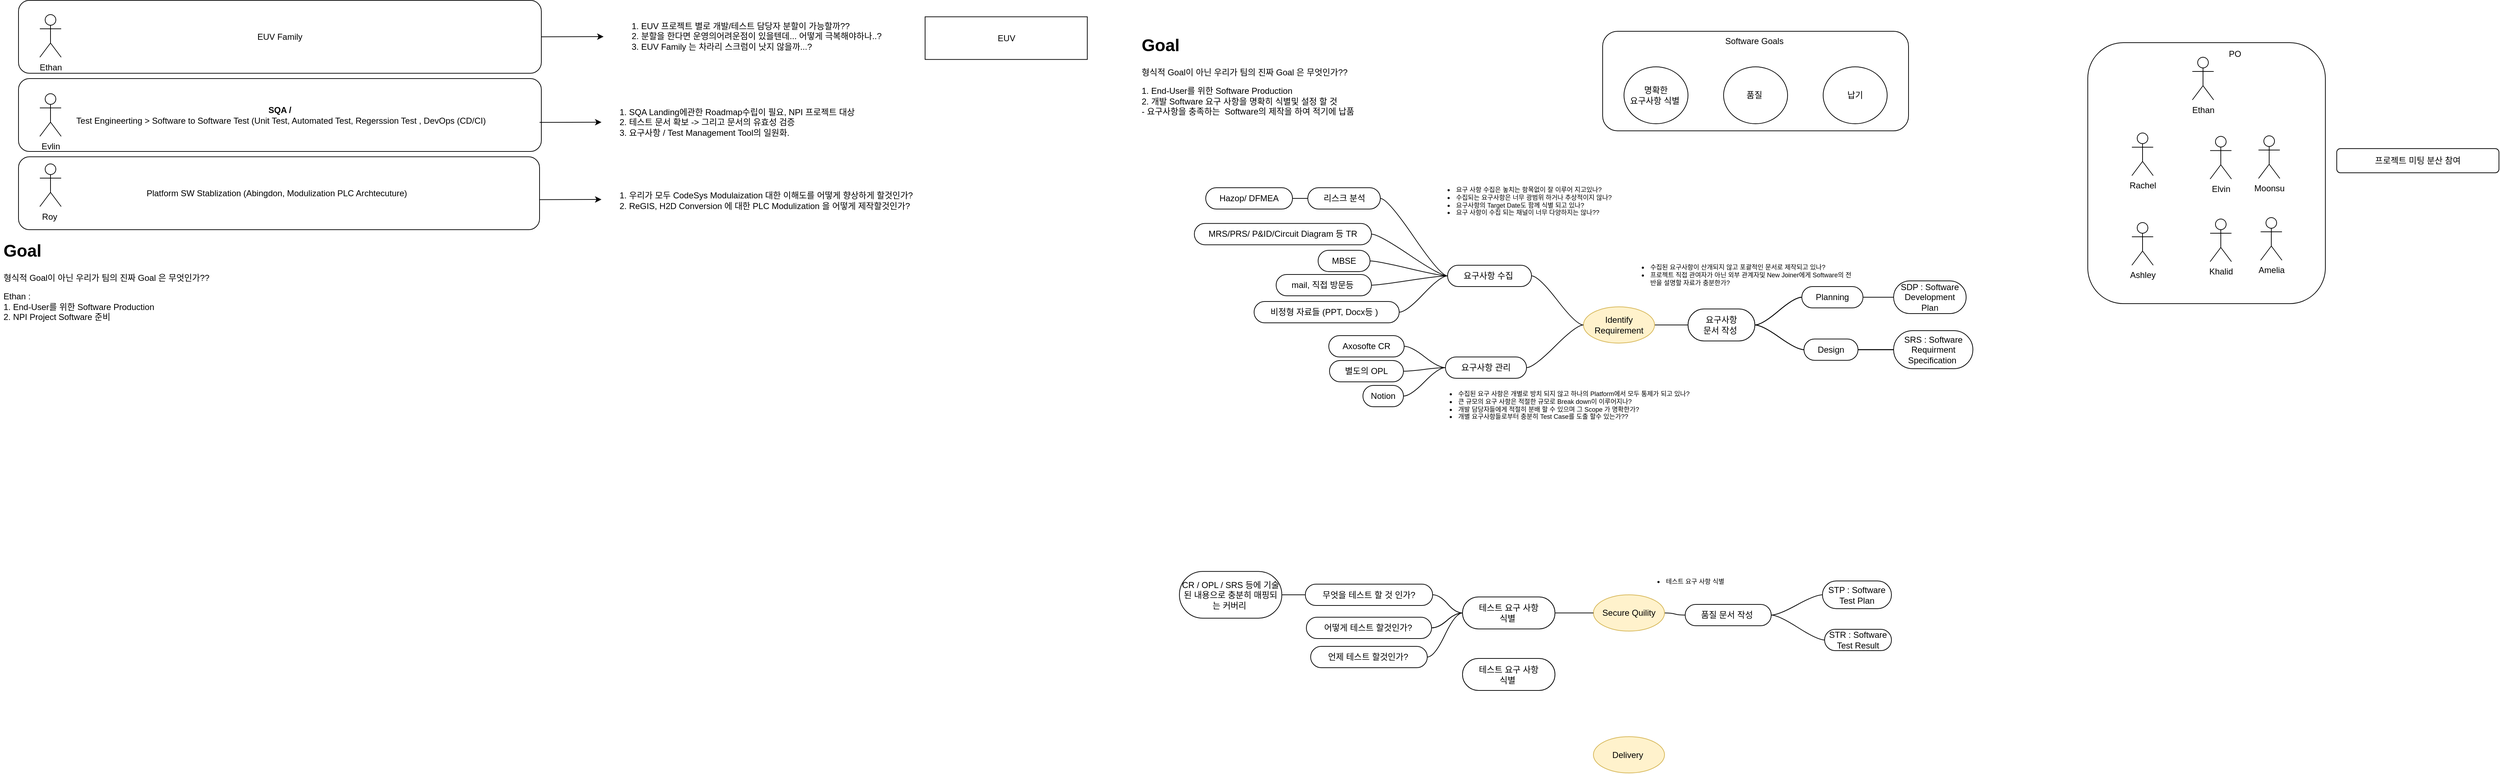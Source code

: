 <mxfile version="21.2.8" type="device">
  <diagram name="TeamStrategy" id="UG-Ofu5WpkIKn-2PXktu">
    <mxGraphModel dx="2904" dy="1188" grid="0" gridSize="10" guides="1" tooltips="1" connect="1" arrows="1" fold="1" page="0" pageScale="1" pageWidth="1169" pageHeight="827" math="0" shadow="0">
      <root>
        <mxCell id="0" />
        <mxCell id="1" parent="0" />
        <mxCell id="Qj4vJVy5FfpXKpNdyyQR-59" value="" style="rounded=1;whiteSpace=wrap;html=1;" vertex="1" parent="1">
          <mxGeometry x="1380" y="43" width="334" height="367" as="geometry" />
        </mxCell>
        <mxCell id="Pk6wZpclqD4QDxRbJoCq-33" value="Software Goals&amp;nbsp;" style="rounded=1;whiteSpace=wrap;html=1;verticalAlign=top;" parent="1" vertex="1">
          <mxGeometry x="698" y="27" width="430" height="140" as="geometry" />
        </mxCell>
        <mxCell id="Pk6wZpclqD4QDxRbJoCq-24" value="Platform SW Stablization (Abingdon, Modulization PLC Archtecuture)&amp;nbsp;&amp;nbsp;" style="rounded=1;whiteSpace=wrap;html=1;" parent="1" vertex="1">
          <mxGeometry x="-1529" y="203.5" width="732.5" height="102.5" as="geometry" />
        </mxCell>
        <mxCell id="Pk6wZpclqD4QDxRbJoCq-19" value="EUV Family" style="rounded=1;whiteSpace=wrap;html=1;" parent="1" vertex="1">
          <mxGeometry x="-1529" y="-16.5" width="735" height="102.5" as="geometry" />
        </mxCell>
        <mxCell id="Pk6wZpclqD4QDxRbJoCq-4" value="Ethan" style="shape=umlActor;verticalLabelPosition=bottom;verticalAlign=top;html=1;outlineConnect=0;" parent="1" vertex="1">
          <mxGeometry x="-1499" y="3.5" width="30" height="60" as="geometry" />
        </mxCell>
        <mxCell id="Pk6wZpclqD4QDxRbJoCq-21" value="&lt;b&gt;SQA /&lt;/b&gt;&lt;br&gt;&amp;nbsp;Test Engineerting &amp;gt; Software to Software Test (Unit Test, Automated Test, Regerssion Test , DevOps (CD/CI)" style="rounded=1;whiteSpace=wrap;html=1;" parent="1" vertex="1">
          <mxGeometry x="-1529" y="93.5" width="735" height="102.5" as="geometry" />
        </mxCell>
        <mxCell id="Pk6wZpclqD4QDxRbJoCq-22" value="Evlin" style="shape=umlActor;verticalLabelPosition=bottom;verticalAlign=top;html=1;outlineConnect=0;" parent="1" vertex="1">
          <mxGeometry x="-1499" y="114.75" width="30" height="60" as="geometry" />
        </mxCell>
        <mxCell id="Pk6wZpclqD4QDxRbJoCq-23" value="Roy&amp;nbsp;" style="shape=umlActor;verticalLabelPosition=bottom;verticalAlign=top;html=1;outlineConnect=0;" parent="1" vertex="1">
          <mxGeometry x="-1499" y="213.5" width="30" height="60" as="geometry" />
        </mxCell>
        <mxCell id="Pk6wZpclqD4QDxRbJoCq-25" value="&lt;h1&gt;Goal&lt;/h1&gt;&lt;p&gt;형식적 Goal이 아닌 우리가 팀의 진짜 Goal 은 무엇인가??&amp;nbsp;&lt;/p&gt;&lt;p&gt;1. End-User를 위한 Software Production&amp;nbsp;&lt;br&gt;2. 개발 Software 요구 사항을 명확히 식별및 설정 할 것&amp;nbsp;&lt;br&gt;&lt;span style=&quot;background-color: initial;&quot;&gt;-&amp;nbsp;&lt;/span&gt;&lt;span style=&quot;background-color: initial;&quot;&gt;요구사항을 충족하는&amp;nbsp; Software의 제작을 하여 적기에 납품&amp;nbsp;&lt;/span&gt;&lt;/p&gt;" style="text;html=1;strokeColor=none;fillColor=none;spacing=5;spacingTop=-20;whiteSpace=wrap;overflow=hidden;rounded=0;" parent="1" vertex="1">
          <mxGeometry x="45" y="27" width="540" height="150" as="geometry" />
        </mxCell>
        <mxCell id="Pk6wZpclqD4QDxRbJoCq-28" value="명확한 &lt;br&gt;요구사항 식별&amp;nbsp;" style="ellipse;whiteSpace=wrap;html=1;" parent="1" vertex="1">
          <mxGeometry x="728" y="77" width="90" height="80" as="geometry" />
        </mxCell>
        <mxCell id="Pk6wZpclqD4QDxRbJoCq-29" value="품질&amp;nbsp;" style="ellipse;whiteSpace=wrap;html=1;" parent="1" vertex="1">
          <mxGeometry x="868" y="77" width="90" height="80" as="geometry" />
        </mxCell>
        <mxCell id="Pk6wZpclqD4QDxRbJoCq-30" value="납기" style="ellipse;whiteSpace=wrap;html=1;" parent="1" vertex="1">
          <mxGeometry x="1008" y="77" width="90" height="80" as="geometry" />
        </mxCell>
        <mxCell id="Pk6wZpclqD4QDxRbJoCq-34" value="" style="endArrow=classic;html=1;rounded=0;exitX=1;exitY=0.5;exitDx=0;exitDy=0;" parent="1" source="Pk6wZpclqD4QDxRbJoCq-19" edge="1">
          <mxGeometry width="50" height="50" relative="1" as="geometry">
            <mxPoint x="-656.5" y="23.5" as="sourcePoint" />
            <mxPoint x="-706.5" y="34.5" as="targetPoint" />
          </mxGeometry>
        </mxCell>
        <mxCell id="Pk6wZpclqD4QDxRbJoCq-35" value="1. EUV 프로젝트 별로 개발/테스트 담당자 분할이 가능할까??&amp;nbsp;&lt;br&gt;2. 분할을 한다면 운영의어려운점이 있을텐데... 어떻게 극복해야하나..?&amp;nbsp;&lt;br&gt;3. EUV Family 는 차라리 스크럼이 낫지 않을까...?&amp;nbsp;" style="text;html=1;strokeColor=none;fillColor=none;align=left;verticalAlign=middle;whiteSpace=wrap;rounded=0;" parent="1" vertex="1">
          <mxGeometry x="-669.5" y="0.38" width="490" height="66.25" as="geometry" />
        </mxCell>
        <mxCell id="Pk6wZpclqD4QDxRbJoCq-36" value="1. SQA Landing에관한 Roadmap수립이 필요, NPI 프로젝트 대상&lt;br&gt;2. 테스트 문서 확보 -&amp;gt; 그리고 문서의 유효성 검증&lt;br&gt;3. 요구사항 / Test Management Tool의 일원화." style="text;html=1;strokeColor=none;fillColor=none;align=left;verticalAlign=middle;whiteSpace=wrap;rounded=0;" parent="1" vertex="1">
          <mxGeometry x="-686.5" y="123.5" width="490" height="63.75" as="geometry" />
        </mxCell>
        <mxCell id="Pk6wZpclqD4QDxRbJoCq-37" value="" style="endArrow=classic;html=1;rounded=0;" parent="1" edge="1">
          <mxGeometry width="50" height="50" relative="1" as="geometry">
            <mxPoint x="-796.5" y="155.13" as="sourcePoint" />
            <mxPoint x="-709.5" y="154.88" as="targetPoint" />
          </mxGeometry>
        </mxCell>
        <mxCell id="Pk6wZpclqD4QDxRbJoCq-38" value="" style="endArrow=classic;html=1;rounded=0;" parent="1" edge="1">
          <mxGeometry width="50" height="50" relative="1" as="geometry">
            <mxPoint x="-796.5" y="263.75" as="sourcePoint" />
            <mxPoint x="-709.5" y="263.5" as="targetPoint" />
          </mxGeometry>
        </mxCell>
        <mxCell id="Pk6wZpclqD4QDxRbJoCq-39" value="1. 우리가 모두 CodeSys Modulaization 대한 이해도를 어떻게 향상하게 할것인가?&amp;nbsp;&lt;br&gt;2. ReGIS, H2D Conversion 에 대한 PLC Modulization 을 어떻게 제작할것인가?&amp;nbsp;" style="text;html=1;strokeColor=none;fillColor=none;align=left;verticalAlign=middle;whiteSpace=wrap;rounded=0;" parent="1" vertex="1">
          <mxGeometry x="-686.5" y="233.5" width="490" height="63.75" as="geometry" />
        </mxCell>
        <mxCell id="1bbXyUIKqm_4B67zBoum-2" value="EUV" style="rounded=0;whiteSpace=wrap;html=1;" parent="1" vertex="1">
          <mxGeometry x="-254.5" y="6.63" width="228" height="60" as="geometry" />
        </mxCell>
        <mxCell id="1bbXyUIKqm_4B67zBoum-3" value="&lt;h1&gt;Goal&lt;/h1&gt;&lt;p&gt;형식적 Goal이 아닌 우리가 팀의 진짜 Goal 은 무엇인가??&amp;nbsp;&lt;/p&gt;&lt;p&gt;Ethan : &lt;br&gt;1. End-User를 위한 Software Production&amp;nbsp;&lt;br&gt;2. NPI Project Software 준비&lt;br&gt;&lt;br&gt;&lt;br&gt;&lt;/p&gt;" style="text;html=1;strokeColor=none;fillColor=none;spacing=5;spacingTop=-20;whiteSpace=wrap;overflow=hidden;rounded=0;" parent="1" vertex="1">
          <mxGeometry x="-1555" y="315.5" width="540" height="150" as="geometry" />
        </mxCell>
        <mxCell id="1bbXyUIKqm_4B67zBoum-12" value="" style="edgeStyle=entityRelationEdgeStyle;startArrow=none;endArrow=none;segment=10;curved=1;sourcePerimeterSpacing=0;targetPerimeterSpacing=0;rounded=0;" parent="1" source="1bbXyUIKqm_4B67zBoum-16" target="1bbXyUIKqm_4B67zBoum-17" edge="1">
          <mxGeometry relative="1" as="geometry" />
        </mxCell>
        <mxCell id="1bbXyUIKqm_4B67zBoum-91" value="" style="edgeStyle=entityRelationEdgeStyle;rounded=0;orthogonalLoop=1;jettySize=auto;html=1;startArrow=none;endArrow=none;segment=10;curved=1;sourcePerimeterSpacing=0;targetPerimeterSpacing=0;" parent="1" source="1bbXyUIKqm_4B67zBoum-16" target="1bbXyUIKqm_4B67zBoum-17" edge="1">
          <mxGeometry relative="1" as="geometry" />
        </mxCell>
        <mxCell id="1bbXyUIKqm_4B67zBoum-16" value="Identify Requirement" style="ellipse;whiteSpace=wrap;html=1;align=center;treeFolding=1;treeMoving=1;newEdgeStyle={&quot;edgeStyle&quot;:&quot;entityRelationEdgeStyle&quot;,&quot;startArrow&quot;:&quot;none&quot;,&quot;endArrow&quot;:&quot;none&quot;,&quot;segment&quot;:10,&quot;curved&quot;:1,&quot;sourcePerimeterSpacing&quot;:0,&quot;targetPerimeterSpacing&quot;:0};fillColor=#fff2cc;strokeColor=#d6b656;" parent="1" vertex="1">
          <mxGeometry x="671" y="414.5" width="100" height="51" as="geometry" />
        </mxCell>
        <mxCell id="Qj4vJVy5FfpXKpNdyyQR-6" value="" style="edgeStyle=entityRelationEdgeStyle;rounded=0;orthogonalLoop=1;jettySize=auto;html=1;startArrow=none;endArrow=none;segment=10;curved=1;sourcePerimeterSpacing=0;targetPerimeterSpacing=0;" edge="1" parent="1" source="1bbXyUIKqm_4B67zBoum-17" target="Qj4vJVy5FfpXKpNdyyQR-5">
          <mxGeometry relative="1" as="geometry" />
        </mxCell>
        <mxCell id="Qj4vJVy5FfpXKpNdyyQR-9" value="" style="edgeStyle=entityRelationEdgeStyle;rounded=0;orthogonalLoop=1;jettySize=auto;html=1;startArrow=none;endArrow=none;segment=10;curved=1;sourcePerimeterSpacing=0;targetPerimeterSpacing=0;" edge="1" parent="1" source="1bbXyUIKqm_4B67zBoum-17" target="Qj4vJVy5FfpXKpNdyyQR-8">
          <mxGeometry relative="1" as="geometry" />
        </mxCell>
        <mxCell id="Qj4vJVy5FfpXKpNdyyQR-10" value="" style="edgeStyle=entityRelationEdgeStyle;rounded=0;orthogonalLoop=1;jettySize=auto;html=1;startArrow=none;endArrow=none;segment=10;curved=1;sourcePerimeterSpacing=0;targetPerimeterSpacing=0;" edge="1" parent="1" source="1bbXyUIKqm_4B67zBoum-17" target="Qj4vJVy5FfpXKpNdyyQR-8">
          <mxGeometry relative="1" as="geometry" />
        </mxCell>
        <mxCell id="Qj4vJVy5FfpXKpNdyyQR-11" value="" style="edgeStyle=entityRelationEdgeStyle;rounded=0;orthogonalLoop=1;jettySize=auto;html=1;startArrow=none;endArrow=none;segment=10;curved=1;sourcePerimeterSpacing=0;targetPerimeterSpacing=0;" edge="1" parent="1" source="1bbXyUIKqm_4B67zBoum-17" target="Qj4vJVy5FfpXKpNdyyQR-8">
          <mxGeometry relative="1" as="geometry" />
        </mxCell>
        <mxCell id="Qj4vJVy5FfpXKpNdyyQR-25" value="" style="edgeStyle=entityRelationEdgeStyle;rounded=0;orthogonalLoop=1;jettySize=auto;html=1;startArrow=none;endArrow=none;segment=10;curved=1;sourcePerimeterSpacing=0;targetPerimeterSpacing=0;" edge="1" parent="1" source="1bbXyUIKqm_4B67zBoum-17" target="Qj4vJVy5FfpXKpNdyyQR-5">
          <mxGeometry relative="1" as="geometry" />
        </mxCell>
        <mxCell id="Qj4vJVy5FfpXKpNdyyQR-26" value="" style="edgeStyle=entityRelationEdgeStyle;rounded=0;orthogonalLoop=1;jettySize=auto;html=1;startArrow=none;endArrow=none;segment=10;curved=1;sourcePerimeterSpacing=0;targetPerimeterSpacing=0;" edge="1" parent="1" source="1bbXyUIKqm_4B67zBoum-17" target="Qj4vJVy5FfpXKpNdyyQR-5">
          <mxGeometry relative="1" as="geometry" />
        </mxCell>
        <mxCell id="1bbXyUIKqm_4B67zBoum-17" value="요구사항 &lt;br&gt;문서 작성&amp;nbsp;" style="whiteSpace=wrap;html=1;rounded=1;arcSize=50;align=center;verticalAlign=middle;strokeWidth=1;autosize=1;spacing=4;treeFolding=1;treeMoving=1;newEdgeStyle={&quot;edgeStyle&quot;:&quot;entityRelationEdgeStyle&quot;,&quot;startArrow&quot;:&quot;none&quot;,&quot;endArrow&quot;:&quot;none&quot;,&quot;segment&quot;:10,&quot;curved&quot;:1,&quot;sourcePerimeterSpacing&quot;:0,&quot;targetPerimeterSpacing&quot;:0};" parent="1" vertex="1">
          <mxGeometry x="818" y="417.5" width="94" height="45" as="geometry" />
        </mxCell>
        <mxCell id="1bbXyUIKqm_4B67zBoum-43" value="요구사항 수집&amp;nbsp;" style="whiteSpace=wrap;html=1;rounded=1;arcSize=50;align=center;verticalAlign=middle;strokeWidth=1;autosize=1;spacing=4;treeFolding=1;treeMoving=1;newEdgeStyle={&quot;edgeStyle&quot;:&quot;entityRelationEdgeStyle&quot;,&quot;startArrow&quot;:&quot;none&quot;,&quot;endArrow&quot;:&quot;none&quot;,&quot;segment&quot;:10,&quot;curved&quot;:1,&quot;sourcePerimeterSpacing&quot;:0,&quot;targetPerimeterSpacing&quot;:0};" parent="1" vertex="1">
          <mxGeometry x="480" y="356" width="118" height="30" as="geometry" />
        </mxCell>
        <mxCell id="1bbXyUIKqm_4B67zBoum-44" value="" style="edgeStyle=entityRelationEdgeStyle;startArrow=none;endArrow=none;segment=10;curved=1;sourcePerimeterSpacing=0;targetPerimeterSpacing=0;rounded=0;" parent="1" source="1bbXyUIKqm_4B67zBoum-16" target="1bbXyUIKqm_4B67zBoum-43" edge="1">
          <mxGeometry relative="1" as="geometry">
            <mxPoint x="734" y="503.5" as="sourcePoint" />
          </mxGeometry>
        </mxCell>
        <mxCell id="1bbXyUIKqm_4B67zBoum-47" value="리스크 분석" style="whiteSpace=wrap;html=1;rounded=1;arcSize=50;align=center;verticalAlign=middle;strokeWidth=1;autosize=1;spacing=4;treeFolding=1;treeMoving=1;newEdgeStyle={&quot;edgeStyle&quot;:&quot;entityRelationEdgeStyle&quot;,&quot;startArrow&quot;:&quot;none&quot;,&quot;endArrow&quot;:&quot;none&quot;,&quot;segment&quot;:10,&quot;curved&quot;:1,&quot;sourcePerimeterSpacing&quot;:0,&quot;targetPerimeterSpacing&quot;:0};" parent="1" vertex="1">
          <mxGeometry x="283.5" y="247" width="102" height="30" as="geometry" />
        </mxCell>
        <mxCell id="1bbXyUIKqm_4B67zBoum-48" value="" style="edgeStyle=entityRelationEdgeStyle;startArrow=none;endArrow=none;segment=10;curved=1;sourcePerimeterSpacing=0;targetPerimeterSpacing=0;rounded=0;exitX=0;exitY=0.5;exitDx=0;exitDy=0;entryX=1;entryY=0.5;entryDx=0;entryDy=0;" parent="1" source="1bbXyUIKqm_4B67zBoum-43" target="1bbXyUIKqm_4B67zBoum-47" edge="1">
          <mxGeometry relative="1" as="geometry">
            <mxPoint x="801.0" y="476.5" as="sourcePoint" />
          </mxGeometry>
        </mxCell>
        <mxCell id="1bbXyUIKqm_4B67zBoum-49" value="" style="edgeStyle=entityRelationEdgeStyle;startArrow=none;endArrow=none;segment=10;curved=1;sourcePerimeterSpacing=0;targetPerimeterSpacing=0;rounded=0;exitX=0;exitY=0.5;exitDx=0;exitDy=0;" parent="1" source="1bbXyUIKqm_4B67zBoum-47" target="1bbXyUIKqm_4B67zBoum-50" edge="1">
          <mxGeometry relative="1" as="geometry">
            <mxPoint x="321" y="272" as="sourcePoint" />
          </mxGeometry>
        </mxCell>
        <mxCell id="1bbXyUIKqm_4B67zBoum-50" value="Hazop/ DFMEA" style="whiteSpace=wrap;html=1;rounded=1;arcSize=50;align=center;verticalAlign=middle;strokeWidth=1;autosize=1;spacing=4;treeFolding=1;treeMoving=1;newEdgeStyle={&quot;edgeStyle&quot;:&quot;entityRelationEdgeStyle&quot;,&quot;startArrow&quot;:&quot;none&quot;,&quot;endArrow&quot;:&quot;none&quot;,&quot;segment&quot;:10,&quot;curved&quot;:1,&quot;sourcePerimeterSpacing&quot;:0,&quot;targetPerimeterSpacing&quot;:0};" parent="1" vertex="1">
          <mxGeometry x="140" y="247" width="122" height="30" as="geometry" />
        </mxCell>
        <mxCell id="1bbXyUIKqm_4B67zBoum-71" style="edgeStyle=entityRelationEdgeStyle;rounded=0;orthogonalLoop=1;jettySize=auto;html=1;startArrow=none;endArrow=none;segment=10;curved=1;sourcePerimeterSpacing=0;targetPerimeterSpacing=0;" parent="1" source="1bbXyUIKqm_4B67zBoum-70" target="1bbXyUIKqm_4B67zBoum-43" edge="1">
          <mxGeometry relative="1" as="geometry" />
        </mxCell>
        <mxCell id="1bbXyUIKqm_4B67zBoum-70" value="MRS/PRS/ P&amp;amp;ID/Circuit Diagram 등 TR" style="whiteSpace=wrap;html=1;rounded=1;arcSize=50;align=center;verticalAlign=middle;strokeWidth=1;autosize=1;spacing=4;treeFolding=1;treeMoving=1;newEdgeStyle={&quot;edgeStyle&quot;:&quot;entityRelationEdgeStyle&quot;,&quot;startArrow&quot;:&quot;none&quot;,&quot;endArrow&quot;:&quot;none&quot;,&quot;segment&quot;:10,&quot;curved&quot;:1,&quot;sourcePerimeterSpacing&quot;:0,&quot;targetPerimeterSpacing&quot;:0};" parent="1" vertex="1">
          <mxGeometry x="124" y="297.25" width="249" height="30" as="geometry" />
        </mxCell>
        <mxCell id="1bbXyUIKqm_4B67zBoum-73" style="edgeStyle=entityRelationEdgeStyle;rounded=0;orthogonalLoop=1;jettySize=auto;html=1;startArrow=none;endArrow=none;segment=10;curved=1;sourcePerimeterSpacing=0;targetPerimeterSpacing=0;entryX=0;entryY=0.5;entryDx=0;entryDy=0;" parent="1" source="1bbXyUIKqm_4B67zBoum-72" target="1bbXyUIKqm_4B67zBoum-43" edge="1">
          <mxGeometry relative="1" as="geometry" />
        </mxCell>
        <mxCell id="1bbXyUIKqm_4B67zBoum-72" value="MBSE" style="whiteSpace=wrap;html=1;rounded=1;arcSize=50;align=center;verticalAlign=middle;strokeWidth=1;autosize=1;spacing=4;treeFolding=1;treeMoving=1;newEdgeStyle={&quot;edgeStyle&quot;:&quot;entityRelationEdgeStyle&quot;,&quot;startArrow&quot;:&quot;none&quot;,&quot;endArrow&quot;:&quot;none&quot;,&quot;segment&quot;:10,&quot;curved&quot;:1,&quot;sourcePerimeterSpacing&quot;:0,&quot;targetPerimeterSpacing&quot;:0};" parent="1" vertex="1">
          <mxGeometry x="298" y="335" width="73" height="30" as="geometry" />
        </mxCell>
        <mxCell id="1bbXyUIKqm_4B67zBoum-78" value="요구사항 관리" style="whiteSpace=wrap;html=1;rounded=1;arcSize=50;align=center;verticalAlign=middle;strokeWidth=1;autosize=1;spacing=4;treeFolding=1;treeMoving=1;newEdgeStyle={&quot;edgeStyle&quot;:&quot;entityRelationEdgeStyle&quot;,&quot;startArrow&quot;:&quot;none&quot;,&quot;endArrow&quot;:&quot;none&quot;,&quot;segment&quot;:10,&quot;curved&quot;:1,&quot;sourcePerimeterSpacing&quot;:0,&quot;targetPerimeterSpacing&quot;:0};" parent="1" vertex="1">
          <mxGeometry x="477" y="485" width="114" height="30" as="geometry" />
        </mxCell>
        <mxCell id="1bbXyUIKqm_4B67zBoum-79" value="" style="edgeStyle=entityRelationEdgeStyle;startArrow=none;endArrow=none;segment=10;curved=1;sourcePerimeterSpacing=0;targetPerimeterSpacing=0;rounded=0;" parent="1" source="1bbXyUIKqm_4B67zBoum-16" target="1bbXyUIKqm_4B67zBoum-78" edge="1">
          <mxGeometry relative="1" as="geometry">
            <mxPoint x="656" y="562.5" as="sourcePoint" />
          </mxGeometry>
        </mxCell>
        <mxCell id="1bbXyUIKqm_4B67zBoum-82" style="edgeStyle=entityRelationEdgeStyle;rounded=0;orthogonalLoop=1;jettySize=auto;html=1;startArrow=none;endArrow=none;segment=10;curved=1;sourcePerimeterSpacing=0;targetPerimeterSpacing=0;" parent="1" source="1bbXyUIKqm_4B67zBoum-81" target="1bbXyUIKqm_4B67zBoum-78" edge="1">
          <mxGeometry relative="1" as="geometry" />
        </mxCell>
        <mxCell id="1bbXyUIKqm_4B67zBoum-81" value="Axosofte CR" style="whiteSpace=wrap;html=1;rounded=1;arcSize=50;align=center;verticalAlign=middle;strokeWidth=1;autosize=1;spacing=4;treeFolding=1;treeMoving=1;newEdgeStyle={&quot;edgeStyle&quot;:&quot;entityRelationEdgeStyle&quot;,&quot;startArrow&quot;:&quot;none&quot;,&quot;endArrow&quot;:&quot;none&quot;,&quot;segment&quot;:10,&quot;curved&quot;:1,&quot;sourcePerimeterSpacing&quot;:0,&quot;targetPerimeterSpacing&quot;:0};" parent="1" vertex="1">
          <mxGeometry x="313" y="455" width="106" height="30" as="geometry" />
        </mxCell>
        <mxCell id="1bbXyUIKqm_4B67zBoum-84" style="edgeStyle=entityRelationEdgeStyle;rounded=0;orthogonalLoop=1;jettySize=auto;html=1;startArrow=none;endArrow=none;segment=10;curved=1;sourcePerimeterSpacing=0;targetPerimeterSpacing=0;" parent="1" source="1bbXyUIKqm_4B67zBoum-83" target="1bbXyUIKqm_4B67zBoum-78" edge="1">
          <mxGeometry relative="1" as="geometry" />
        </mxCell>
        <mxCell id="1bbXyUIKqm_4B67zBoum-83" value="별도의 OPL" style="whiteSpace=wrap;html=1;rounded=1;arcSize=50;align=center;verticalAlign=middle;strokeWidth=1;autosize=1;spacing=4;treeFolding=1;treeMoving=1;newEdgeStyle={&quot;edgeStyle&quot;:&quot;entityRelationEdgeStyle&quot;,&quot;startArrow&quot;:&quot;none&quot;,&quot;endArrow&quot;:&quot;none&quot;,&quot;segment&quot;:10,&quot;curved&quot;:1,&quot;sourcePerimeterSpacing&quot;:0,&quot;targetPerimeterSpacing&quot;:0};" parent="1" vertex="1">
          <mxGeometry x="314" y="490" width="104" height="30" as="geometry" />
        </mxCell>
        <mxCell id="1bbXyUIKqm_4B67zBoum-86" style="edgeStyle=entityRelationEdgeStyle;rounded=0;orthogonalLoop=1;jettySize=auto;html=1;startArrow=none;endArrow=none;segment=10;curved=1;sourcePerimeterSpacing=0;targetPerimeterSpacing=0;entryX=-0.032;entryY=0.51;entryDx=0;entryDy=0;entryPerimeter=0;" parent="1" source="1bbXyUIKqm_4B67zBoum-85" target="1bbXyUIKqm_4B67zBoum-43" edge="1">
          <mxGeometry relative="1" as="geometry" />
        </mxCell>
        <mxCell id="1bbXyUIKqm_4B67zBoum-85" value="mail, 직접 방문등&amp;nbsp;" style="whiteSpace=wrap;html=1;rounded=1;arcSize=50;align=center;verticalAlign=middle;strokeWidth=1;autosize=1;spacing=4;treeFolding=1;treeMoving=1;newEdgeStyle={&quot;edgeStyle&quot;:&quot;entityRelationEdgeStyle&quot;,&quot;startArrow&quot;:&quot;none&quot;,&quot;endArrow&quot;:&quot;none&quot;,&quot;segment&quot;:10,&quot;curved&quot;:1,&quot;sourcePerimeterSpacing&quot;:0,&quot;targetPerimeterSpacing&quot;:0};" parent="1" vertex="1">
          <mxGeometry x="239" y="369" width="134" height="30" as="geometry" />
        </mxCell>
        <mxCell id="Qj4vJVy5FfpXKpNdyyQR-35" style="edgeStyle=entityRelationEdgeStyle;rounded=0;orthogonalLoop=1;jettySize=auto;html=1;startArrow=none;endArrow=none;segment=10;curved=1;sourcePerimeterSpacing=0;targetPerimeterSpacing=0;" edge="1" parent="1" source="1bbXyUIKqm_4B67zBoum-87" target="Qj4vJVy5FfpXKpNdyyQR-34">
          <mxGeometry relative="1" as="geometry" />
        </mxCell>
        <mxCell id="1bbXyUIKqm_4B67zBoum-87" value="Secure Quility" style="ellipse;whiteSpace=wrap;html=1;align=center;treeFolding=1;treeMoving=1;newEdgeStyle={&quot;edgeStyle&quot;:&quot;entityRelationEdgeStyle&quot;,&quot;startArrow&quot;:&quot;none&quot;,&quot;endArrow&quot;:&quot;none&quot;,&quot;segment&quot;:10,&quot;curved&quot;:1,&quot;sourcePerimeterSpacing&quot;:0,&quot;targetPerimeterSpacing&quot;:0};fillColor=#fff2cc;strokeColor=#d6b656;" parent="1" vertex="1">
          <mxGeometry x="685" y="819.5" width="100" height="51" as="geometry" />
        </mxCell>
        <mxCell id="1bbXyUIKqm_4B67zBoum-93" style="edgeStyle=entityRelationEdgeStyle;rounded=0;orthogonalLoop=1;jettySize=auto;html=1;startArrow=none;endArrow=none;segment=10;curved=1;sourcePerimeterSpacing=0;targetPerimeterSpacing=0;entryX=0;entryY=0.5;entryDx=0;entryDy=0;" parent="1" source="1bbXyUIKqm_4B67zBoum-92" target="1bbXyUIKqm_4B67zBoum-78" edge="1">
          <mxGeometry relative="1" as="geometry" />
        </mxCell>
        <mxCell id="1bbXyUIKqm_4B67zBoum-92" value="Notion" style="whiteSpace=wrap;html=1;rounded=1;arcSize=50;align=center;verticalAlign=middle;strokeWidth=1;autosize=1;spacing=4;treeFolding=1;treeMoving=1;newEdgeStyle={&quot;edgeStyle&quot;:&quot;entityRelationEdgeStyle&quot;,&quot;startArrow&quot;:&quot;none&quot;,&quot;endArrow&quot;:&quot;none&quot;,&quot;segment&quot;:10,&quot;curved&quot;:1,&quot;sourcePerimeterSpacing&quot;:0,&quot;targetPerimeterSpacing&quot;:0};" parent="1" vertex="1">
          <mxGeometry x="361" y="525" width="57" height="30" as="geometry" />
        </mxCell>
        <mxCell id="1bbXyUIKqm_4B67zBoum-95" value="&lt;ul style=&quot;font-size: 9px;&quot;&gt;&lt;li style=&quot;font-size: 9px;&quot;&gt;요구 사항 수집은 놓치는 항목없이 잘 이루어 지고있나?&amp;nbsp;&lt;/li&gt;&lt;li style=&quot;font-size: 9px;&quot;&gt;수집되는 요구사항은 너무 광범위 하거나 추상적이지 않나?&amp;nbsp;&lt;/li&gt;&lt;li style=&quot;font-size: 9px;&quot;&gt;요구사항의 Target Date도 함께 식별 되고 있나?&amp;nbsp;&lt;/li&gt;&lt;li style=&quot;font-size: 9px;&quot;&gt;요구 사항이 수집 되는 채널이 너무 다양하지는 않나??&amp;nbsp;&lt;/li&gt;&lt;/ul&gt;" style="text;strokeColor=none;fillColor=none;html=1;whiteSpace=wrap;verticalAlign=middle;overflow=hidden;fontSize=9;" parent="1" vertex="1">
          <mxGeometry x="450" y="226" width="291" height="80" as="geometry" />
        </mxCell>
        <mxCell id="1bbXyUIKqm_4B67zBoum-97" style="edgeStyle=entityRelationEdgeStyle;rounded=0;orthogonalLoop=1;jettySize=auto;html=1;startArrow=none;endArrow=none;segment=10;curved=1;sourcePerimeterSpacing=0;targetPerimeterSpacing=0;entryX=0;entryY=0.5;entryDx=0;entryDy=0;" parent="1" source="1bbXyUIKqm_4B67zBoum-96" target="1bbXyUIKqm_4B67zBoum-43" edge="1">
          <mxGeometry relative="1" as="geometry" />
        </mxCell>
        <mxCell id="1bbXyUIKqm_4B67zBoum-96" value="비정형 자료들 (PPT, Docx등 )&amp;nbsp;&amp;nbsp;" style="whiteSpace=wrap;html=1;rounded=1;arcSize=50;align=center;verticalAlign=middle;strokeWidth=1;autosize=1;spacing=4;treeFolding=1;treeMoving=1;newEdgeStyle={&quot;edgeStyle&quot;:&quot;entityRelationEdgeStyle&quot;,&quot;startArrow&quot;:&quot;none&quot;,&quot;endArrow&quot;:&quot;none&quot;,&quot;segment&quot;:10,&quot;curved&quot;:1,&quot;sourcePerimeterSpacing&quot;:0,&quot;targetPerimeterSpacing&quot;:0};" parent="1" vertex="1">
          <mxGeometry x="208" y="407" width="204" height="30" as="geometry" />
        </mxCell>
        <mxCell id="Qj4vJVy5FfpXKpNdyyQR-1" value="&lt;ul style=&quot;font-size: 9px;&quot;&gt;&lt;li style=&quot;font-size: 9px;&quot;&gt;수집된 요구 사항은 개별로 방치 되지 않고 하나의 Platform에서 모두 통제가 되고 있나?&amp;nbsp;&lt;/li&gt;&lt;li style=&quot;font-size: 9px;&quot;&gt;큰 규모의 요구 사항은 적절한 규모로 Break down이 이루어지나?&amp;nbsp;&lt;/li&gt;&lt;li style=&quot;font-size: 9px;&quot;&gt;개발 담당자들에게 적절히 분배 할 수 있으며 그 Scope 가 명확한가?&amp;nbsp;&lt;/li&gt;&lt;li style=&quot;font-size: 9px;&quot;&gt;개별 요구사항들로부터 충분히 Test Case를 도출 할수 있는가??&amp;nbsp;&lt;/li&gt;&lt;/ul&gt;" style="text;strokeColor=none;fillColor=none;html=1;whiteSpace=wrap;verticalAlign=middle;overflow=hidden;fontSize=9;" vertex="1" parent="1">
          <mxGeometry x="453" y="496.75" width="412" height="112" as="geometry" />
        </mxCell>
        <mxCell id="Qj4vJVy5FfpXKpNdyyQR-2" value="&lt;ul style=&quot;font-size: 9px;&quot;&gt;&lt;li style=&quot;font-size: 9px;&quot;&gt;수집된 요구사항이 산개되지 않고 포괄적인 문서로 제작되고 있나?&amp;nbsp;&lt;/li&gt;&lt;li style=&quot;font-size: 9px;&quot;&gt;프로젝트 직접 관여자가 아닌 외부 관계자및 New Joiner에게 Software의 전반을 설명할 자료가 충분한가?&amp;nbsp;&lt;/li&gt;&lt;/ul&gt;" style="text;strokeColor=none;fillColor=none;html=1;whiteSpace=wrap;verticalAlign=middle;overflow=hidden;fontSize=9;" vertex="1" parent="1">
          <mxGeometry x="723" y="330" width="326" height="80" as="geometry" />
        </mxCell>
        <mxCell id="Qj4vJVy5FfpXKpNdyyQR-13" value="" style="edgeStyle=entityRelationEdgeStyle;rounded=0;orthogonalLoop=1;jettySize=auto;html=1;startArrow=none;endArrow=none;segment=10;curved=1;sourcePerimeterSpacing=0;targetPerimeterSpacing=0;" edge="1" parent="1" source="Qj4vJVy5FfpXKpNdyyQR-5" target="Qj4vJVy5FfpXKpNdyyQR-12">
          <mxGeometry relative="1" as="geometry" />
        </mxCell>
        <mxCell id="Qj4vJVy5FfpXKpNdyyQR-14" value="" style="edgeStyle=entityRelationEdgeStyle;rounded=0;orthogonalLoop=1;jettySize=auto;html=1;startArrow=none;endArrow=none;segment=10;curved=1;sourcePerimeterSpacing=0;targetPerimeterSpacing=0;" edge="1" parent="1" source="Qj4vJVy5FfpXKpNdyyQR-5" target="Qj4vJVy5FfpXKpNdyyQR-12">
          <mxGeometry relative="1" as="geometry" />
        </mxCell>
        <mxCell id="Qj4vJVy5FfpXKpNdyyQR-5" value="Planning" style="whiteSpace=wrap;html=1;rounded=1;arcSize=50;align=center;verticalAlign=middle;strokeWidth=1;autosize=1;spacing=4;treeFolding=1;treeMoving=1;newEdgeStyle={&quot;edgeStyle&quot;:&quot;entityRelationEdgeStyle&quot;,&quot;startArrow&quot;:&quot;none&quot;,&quot;endArrow&quot;:&quot;none&quot;,&quot;segment&quot;:10,&quot;curved&quot;:1,&quot;sourcePerimeterSpacing&quot;:0,&quot;targetPerimeterSpacing&quot;:0};" vertex="1" parent="1">
          <mxGeometry x="978" y="386" width="86" height="30" as="geometry" />
        </mxCell>
        <mxCell id="Qj4vJVy5FfpXKpNdyyQR-19" value="" style="edgeStyle=entityRelationEdgeStyle;rounded=0;orthogonalLoop=1;jettySize=auto;html=1;startArrow=none;endArrow=none;segment=10;curved=1;sourcePerimeterSpacing=0;targetPerimeterSpacing=0;" edge="1" parent="1" source="Qj4vJVy5FfpXKpNdyyQR-8" target="Qj4vJVy5FfpXKpNdyyQR-18">
          <mxGeometry relative="1" as="geometry" />
        </mxCell>
        <mxCell id="Qj4vJVy5FfpXKpNdyyQR-20" value="" style="edgeStyle=entityRelationEdgeStyle;rounded=0;orthogonalLoop=1;jettySize=auto;html=1;startArrow=none;endArrow=none;segment=10;curved=1;sourcePerimeterSpacing=0;targetPerimeterSpacing=0;" edge="1" parent="1" source="Qj4vJVy5FfpXKpNdyyQR-8" target="Qj4vJVy5FfpXKpNdyyQR-18">
          <mxGeometry relative="1" as="geometry" />
        </mxCell>
        <mxCell id="Qj4vJVy5FfpXKpNdyyQR-21" value="" style="edgeStyle=entityRelationEdgeStyle;rounded=0;orthogonalLoop=1;jettySize=auto;html=1;startArrow=none;endArrow=none;segment=10;curved=1;sourcePerimeterSpacing=0;targetPerimeterSpacing=0;" edge="1" parent="1" source="Qj4vJVy5FfpXKpNdyyQR-8" target="Qj4vJVy5FfpXKpNdyyQR-18">
          <mxGeometry relative="1" as="geometry" />
        </mxCell>
        <mxCell id="Qj4vJVy5FfpXKpNdyyQR-8" value="Design" style="whiteSpace=wrap;html=1;rounded=1;arcSize=50;align=center;verticalAlign=middle;strokeWidth=1;autosize=1;spacing=4;treeFolding=1;treeMoving=1;newEdgeStyle={&quot;edgeStyle&quot;:&quot;entityRelationEdgeStyle&quot;,&quot;startArrow&quot;:&quot;none&quot;,&quot;endArrow&quot;:&quot;none&quot;,&quot;segment&quot;:10,&quot;curved&quot;:1,&quot;sourcePerimeterSpacing&quot;:0,&quot;targetPerimeterSpacing&quot;:0};" vertex="1" parent="1">
          <mxGeometry x="981" y="459.75" width="76" height="30" as="geometry" />
        </mxCell>
        <mxCell id="Qj4vJVy5FfpXKpNdyyQR-12" value="SDP : Software Development Plan" style="whiteSpace=wrap;html=1;rounded=1;arcSize=50;align=center;verticalAlign=middle;strokeWidth=1;autosize=1;spacing=4;treeFolding=1;treeMoving=1;newEdgeStyle={&quot;edgeStyle&quot;:&quot;entityRelationEdgeStyle&quot;,&quot;startArrow&quot;:&quot;none&quot;,&quot;endArrow&quot;:&quot;none&quot;,&quot;segment&quot;:10,&quot;curved&quot;:1,&quot;sourcePerimeterSpacing&quot;:0,&quot;targetPerimeterSpacing&quot;:0};" vertex="1" parent="1">
          <mxGeometry x="1107" y="378" width="102" height="46" as="geometry" />
        </mxCell>
        <mxCell id="Qj4vJVy5FfpXKpNdyyQR-18" value="SRS : Software Requirment Specification&amp;nbsp;" style="whiteSpace=wrap;html=1;rounded=1;arcSize=50;strokeWidth=1;spacing=4;" vertex="1" parent="1">
          <mxGeometry x="1107" y="448" width="111.5" height="53.5" as="geometry" />
        </mxCell>
        <mxCell id="Qj4vJVy5FfpXKpNdyyQR-32" value="STP : Software Test Plan" style="whiteSpace=wrap;html=1;rounded=1;arcSize=50;strokeWidth=1;spacing=4;" vertex="1" parent="1">
          <mxGeometry x="1007" y="800" width="97" height="39" as="geometry" />
        </mxCell>
        <mxCell id="Qj4vJVy5FfpXKpNdyyQR-33" value="STR : Software Test Result" style="whiteSpace=wrap;html=1;rounded=1;arcSize=50;strokeWidth=1;spacing=4;" vertex="1" parent="1">
          <mxGeometry x="1010" y="868" width="94" height="30" as="geometry" />
        </mxCell>
        <mxCell id="Qj4vJVy5FfpXKpNdyyQR-36" style="edgeStyle=entityRelationEdgeStyle;rounded=0;orthogonalLoop=1;jettySize=auto;html=1;startArrow=none;endArrow=none;segment=10;curved=1;sourcePerimeterSpacing=0;targetPerimeterSpacing=0;" edge="1" parent="1" source="Qj4vJVy5FfpXKpNdyyQR-34" target="Qj4vJVy5FfpXKpNdyyQR-32">
          <mxGeometry relative="1" as="geometry" />
        </mxCell>
        <mxCell id="Qj4vJVy5FfpXKpNdyyQR-37" style="edgeStyle=entityRelationEdgeStyle;rounded=0;orthogonalLoop=1;jettySize=auto;html=1;startArrow=none;endArrow=none;segment=10;curved=1;sourcePerimeterSpacing=0;targetPerimeterSpacing=0;" edge="1" parent="1" source="Qj4vJVy5FfpXKpNdyyQR-34" target="Qj4vJVy5FfpXKpNdyyQR-33">
          <mxGeometry relative="1" as="geometry" />
        </mxCell>
        <mxCell id="Qj4vJVy5FfpXKpNdyyQR-34" value="품질 문서 작성&amp;nbsp;" style="whiteSpace=wrap;html=1;rounded=1;arcSize=50;align=center;verticalAlign=middle;strokeWidth=1;autosize=1;spacing=4;treeFolding=1;treeMoving=1;newEdgeStyle={&quot;edgeStyle&quot;:&quot;entityRelationEdgeStyle&quot;,&quot;startArrow&quot;:&quot;none&quot;,&quot;endArrow&quot;:&quot;none&quot;,&quot;segment&quot;:10,&quot;curved&quot;:1,&quot;sourcePerimeterSpacing&quot;:0,&quot;targetPerimeterSpacing&quot;:0};" vertex="1" parent="1">
          <mxGeometry x="814" y="833" width="121" height="30" as="geometry" />
        </mxCell>
        <mxCell id="Qj4vJVy5FfpXKpNdyyQR-38" value="&lt;ul style=&quot;font-size: 9px;&quot;&gt;&lt;li style=&quot;font-size: 9px;&quot;&gt;테스트 요구 사항 식별&amp;nbsp;&lt;/li&gt;&lt;/ul&gt;" style="text;strokeColor=none;fillColor=none;html=1;whiteSpace=wrap;verticalAlign=middle;overflow=hidden;fontSize=9;" vertex="1" parent="1">
          <mxGeometry x="745" y="761" width="326" height="80" as="geometry" />
        </mxCell>
        <mxCell id="Qj4vJVy5FfpXKpNdyyQR-40" style="edgeStyle=entityRelationEdgeStyle;rounded=0;orthogonalLoop=1;jettySize=auto;html=1;startArrow=none;endArrow=none;segment=10;curved=1;sourcePerimeterSpacing=0;targetPerimeterSpacing=0;" edge="1" parent="1" source="Qj4vJVy5FfpXKpNdyyQR-39" target="1bbXyUIKqm_4B67zBoum-87">
          <mxGeometry relative="1" as="geometry" />
        </mxCell>
        <mxCell id="Qj4vJVy5FfpXKpNdyyQR-42" value="" style="edgeStyle=entityRelationEdgeStyle;rounded=0;orthogonalLoop=1;jettySize=auto;html=1;startArrow=none;endArrow=none;segment=10;curved=1;sourcePerimeterSpacing=0;targetPerimeterSpacing=0;" edge="1" parent="1" source="Qj4vJVy5FfpXKpNdyyQR-39" target="Qj4vJVy5FfpXKpNdyyQR-41">
          <mxGeometry relative="1" as="geometry" />
        </mxCell>
        <mxCell id="Qj4vJVy5FfpXKpNdyyQR-47" value="" style="edgeStyle=entityRelationEdgeStyle;rounded=0;orthogonalLoop=1;jettySize=auto;html=1;startArrow=none;endArrow=none;segment=10;curved=1;sourcePerimeterSpacing=0;targetPerimeterSpacing=0;" edge="1" parent="1" source="Qj4vJVy5FfpXKpNdyyQR-39" target="Qj4vJVy5FfpXKpNdyyQR-43">
          <mxGeometry relative="1" as="geometry" />
        </mxCell>
        <mxCell id="Qj4vJVy5FfpXKpNdyyQR-39" value="테스트 요구 사항 &lt;br&gt;식별&amp;nbsp;" style="whiteSpace=wrap;html=1;rounded=1;arcSize=50;align=center;verticalAlign=middle;strokeWidth=1;autosize=1;spacing=4;treeFolding=1;treeMoving=1;newEdgeStyle={&quot;edgeStyle&quot;:&quot;entityRelationEdgeStyle&quot;,&quot;startArrow&quot;:&quot;none&quot;,&quot;endArrow&quot;:&quot;none&quot;,&quot;segment&quot;:10,&quot;curved&quot;:1,&quot;sourcePerimeterSpacing&quot;:0,&quot;targetPerimeterSpacing&quot;:0};" vertex="1" parent="1">
          <mxGeometry x="501" y="822.5" width="130" height="45" as="geometry" />
        </mxCell>
        <mxCell id="Qj4vJVy5FfpXKpNdyyQR-41" value="무엇을 테스트 할 것 인가?" style="whiteSpace=wrap;html=1;rounded=1;arcSize=50;align=center;verticalAlign=middle;strokeWidth=1;autosize=1;spacing=4;treeFolding=1;treeMoving=1;newEdgeStyle={&quot;edgeStyle&quot;:&quot;entityRelationEdgeStyle&quot;,&quot;startArrow&quot;:&quot;none&quot;,&quot;endArrow&quot;:&quot;none&quot;,&quot;segment&quot;:10,&quot;curved&quot;:1,&quot;sourcePerimeterSpacing&quot;:0,&quot;targetPerimeterSpacing&quot;:0};" vertex="1" parent="1">
          <mxGeometry x="280" y="804.5" width="179" height="30" as="geometry" />
        </mxCell>
        <mxCell id="Qj4vJVy5FfpXKpNdyyQR-44" style="edgeStyle=entityRelationEdgeStyle;rounded=0;orthogonalLoop=1;jettySize=auto;html=1;startArrow=none;endArrow=none;segment=10;curved=1;sourcePerimeterSpacing=0;targetPerimeterSpacing=0;" edge="1" parent="1" source="Qj4vJVy5FfpXKpNdyyQR-43" target="Qj4vJVy5FfpXKpNdyyQR-39">
          <mxGeometry relative="1" as="geometry" />
        </mxCell>
        <mxCell id="Qj4vJVy5FfpXKpNdyyQR-43" value="어떻게 테스트 할것인가?&amp;nbsp;" style="whiteSpace=wrap;html=1;rounded=1;arcSize=50;align=center;verticalAlign=middle;strokeWidth=1;autosize=1;spacing=4;treeFolding=1;treeMoving=1;newEdgeStyle={&quot;edgeStyle&quot;:&quot;entityRelationEdgeStyle&quot;,&quot;startArrow&quot;:&quot;none&quot;,&quot;endArrow&quot;:&quot;none&quot;,&quot;segment&quot;:10,&quot;curved&quot;:1,&quot;sourcePerimeterSpacing&quot;:0,&quot;targetPerimeterSpacing&quot;:0};" vertex="1" parent="1">
          <mxGeometry x="281.5" y="851" width="176" height="30" as="geometry" />
        </mxCell>
        <mxCell id="Qj4vJVy5FfpXKpNdyyQR-46" style="edgeStyle=entityRelationEdgeStyle;rounded=0;orthogonalLoop=1;jettySize=auto;html=1;startArrow=none;endArrow=none;segment=10;curved=1;sourcePerimeterSpacing=0;targetPerimeterSpacing=0;entryX=0;entryY=0.5;entryDx=0;entryDy=0;" edge="1" parent="1" source="Qj4vJVy5FfpXKpNdyyQR-45" target="Qj4vJVy5FfpXKpNdyyQR-39">
          <mxGeometry relative="1" as="geometry" />
        </mxCell>
        <mxCell id="Qj4vJVy5FfpXKpNdyyQR-45" value="언제 테스트 할것인가?&amp;nbsp;" style="whiteSpace=wrap;html=1;rounded=1;arcSize=50;align=center;verticalAlign=middle;strokeWidth=1;autosize=1;spacing=4;treeFolding=1;treeMoving=1;newEdgeStyle={&quot;edgeStyle&quot;:&quot;entityRelationEdgeStyle&quot;,&quot;startArrow&quot;:&quot;none&quot;,&quot;endArrow&quot;:&quot;none&quot;,&quot;segment&quot;:10,&quot;curved&quot;:1,&quot;sourcePerimeterSpacing&quot;:0,&quot;targetPerimeterSpacing&quot;:0};" vertex="1" parent="1">
          <mxGeometry x="287.5" y="892" width="164" height="30" as="geometry" />
        </mxCell>
        <mxCell id="Qj4vJVy5FfpXKpNdyyQR-49" style="edgeStyle=entityRelationEdgeStyle;rounded=0;orthogonalLoop=1;jettySize=auto;html=1;startArrow=none;endArrow=none;segment=10;curved=1;sourcePerimeterSpacing=0;targetPerimeterSpacing=0;" edge="1" parent="1" source="Qj4vJVy5FfpXKpNdyyQR-48" target="Qj4vJVy5FfpXKpNdyyQR-41">
          <mxGeometry relative="1" as="geometry" />
        </mxCell>
        <mxCell id="Qj4vJVy5FfpXKpNdyyQR-48" value="CR / OPL / SRS 등에 기술 된 내용으로 충분히 매핑되는 커버리&amp;nbsp;" style="whiteSpace=wrap;html=1;rounded=1;arcSize=50;align=center;verticalAlign=middle;strokeWidth=1;autosize=1;spacing=4;treeFolding=1;treeMoving=1;newEdgeStyle={&quot;edgeStyle&quot;:&quot;entityRelationEdgeStyle&quot;,&quot;startArrow&quot;:&quot;none&quot;,&quot;endArrow&quot;:&quot;none&quot;,&quot;segment&quot;:10,&quot;curved&quot;:1,&quot;sourcePerimeterSpacing&quot;:0,&quot;targetPerimeterSpacing&quot;:0};" vertex="1" parent="1">
          <mxGeometry x="103" y="786.63" width="144" height="65.75" as="geometry" />
        </mxCell>
        <mxCell id="Qj4vJVy5FfpXKpNdyyQR-50" value="Delivery&amp;nbsp;" style="ellipse;whiteSpace=wrap;html=1;align=center;treeFolding=1;treeMoving=1;newEdgeStyle={&quot;edgeStyle&quot;:&quot;entityRelationEdgeStyle&quot;,&quot;startArrow&quot;:&quot;none&quot;,&quot;endArrow&quot;:&quot;none&quot;,&quot;segment&quot;:10,&quot;curved&quot;:1,&quot;sourcePerimeterSpacing&quot;:0,&quot;targetPerimeterSpacing&quot;:0};fillColor=#fff2cc;strokeColor=#d6b656;" vertex="1" parent="1">
          <mxGeometry x="685" y="1019" width="100" height="51" as="geometry" />
        </mxCell>
        <mxCell id="Qj4vJVy5FfpXKpNdyyQR-52" value="Ethan" style="shape=umlActor;verticalLabelPosition=bottom;verticalAlign=top;html=1;outlineConnect=0;" vertex="1" parent="1">
          <mxGeometry x="1527" y="63.5" width="30" height="60" as="geometry" />
        </mxCell>
        <mxCell id="Qj4vJVy5FfpXKpNdyyQR-53" value="Rachel" style="shape=umlActor;verticalLabelPosition=bottom;verticalAlign=top;html=1;outlineConnect=0;" vertex="1" parent="1">
          <mxGeometry x="1442" y="170" width="30" height="60" as="geometry" />
        </mxCell>
        <mxCell id="Qj4vJVy5FfpXKpNdyyQR-54" value="Ashley" style="shape=umlActor;verticalLabelPosition=bottom;verticalAlign=top;html=1;outlineConnect=0;" vertex="1" parent="1">
          <mxGeometry x="1442" y="296" width="30" height="60" as="geometry" />
        </mxCell>
        <mxCell id="Qj4vJVy5FfpXKpNdyyQR-55" value="Moonsu" style="shape=umlActor;verticalLabelPosition=bottom;verticalAlign=top;html=1;outlineConnect=0;" vertex="1" parent="1">
          <mxGeometry x="1620" y="174" width="30" height="60" as="geometry" />
        </mxCell>
        <mxCell id="Qj4vJVy5FfpXKpNdyyQR-56" value="Amelia" style="shape=umlActor;verticalLabelPosition=bottom;verticalAlign=top;html=1;outlineConnect=0;" vertex="1" parent="1">
          <mxGeometry x="1623" y="289" width="30" height="60" as="geometry" />
        </mxCell>
        <mxCell id="Qj4vJVy5FfpXKpNdyyQR-57" value="PO" style="text;html=1;strokeColor=none;fillColor=none;align=center;verticalAlign=middle;whiteSpace=wrap;rounded=0;" vertex="1" parent="1">
          <mxGeometry x="1557" y="44" width="60" height="30" as="geometry" />
        </mxCell>
        <mxCell id="Qj4vJVy5FfpXKpNdyyQR-58" value="Khalid" style="shape=umlActor;verticalLabelPosition=bottom;verticalAlign=top;html=1;outlineConnect=0;" vertex="1" parent="1">
          <mxGeometry x="1552" y="291" width="30" height="60" as="geometry" />
        </mxCell>
        <mxCell id="Qj4vJVy5FfpXKpNdyyQR-65" value="테스트 요구 사항 &lt;br&gt;식별&amp;nbsp;" style="whiteSpace=wrap;html=1;rounded=1;arcSize=50;align=center;verticalAlign=middle;strokeWidth=1;autosize=1;spacing=4;treeFolding=1;treeMoving=1;newEdgeStyle={&quot;edgeStyle&quot;:&quot;entityRelationEdgeStyle&quot;,&quot;startArrow&quot;:&quot;none&quot;,&quot;endArrow&quot;:&quot;none&quot;,&quot;segment&quot;:10,&quot;curved&quot;:1,&quot;sourcePerimeterSpacing&quot;:0,&quot;targetPerimeterSpacing&quot;:0};" vertex="1" parent="1">
          <mxGeometry x="501" y="909" width="130" height="45" as="geometry" />
        </mxCell>
        <mxCell id="Qj4vJVy5FfpXKpNdyyQR-66" value="Elvin" style="shape=umlActor;verticalLabelPosition=bottom;verticalAlign=top;html=1;outlineConnect=0;" vertex="1" parent="1">
          <mxGeometry x="1552" y="174.75" width="30" height="60" as="geometry" />
        </mxCell>
        <mxCell id="Qj4vJVy5FfpXKpNdyyQR-68" value="프로젝트 미팅 분산 참여" style="rounded=1;whiteSpace=wrap;html=1;" vertex="1" parent="1">
          <mxGeometry x="1730" y="192" width="228" height="34" as="geometry" />
        </mxCell>
      </root>
    </mxGraphModel>
  </diagram>
</mxfile>
